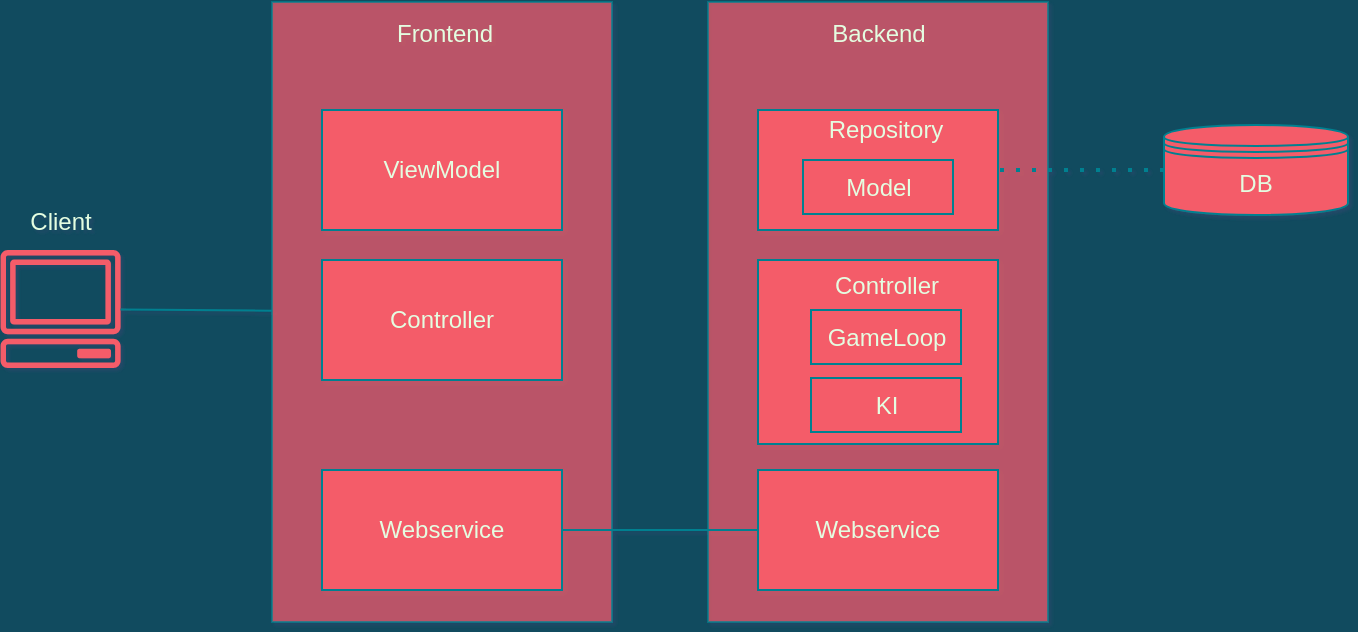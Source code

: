 <mxfile version="13.9.5" type="device"><diagram id="8uHJnK1MSOnIC7ZQc1sL" name="Seite-1"><mxGraphModel dx="1185" dy="718" grid="0" gridSize="10" guides="1" tooltips="1" connect="1" arrows="1" fold="1" page="0" pageScale="1" pageWidth="827" pageHeight="1169" background="#114B5F" math="0" shadow="1"><root><mxCell id="0"/><mxCell id="1" parent="0"/><mxCell id="QrREkoGJtcsZwcYfBn3u-2" value="" style="rounded=0;whiteSpace=wrap;html=1;fillColor=#F45B69;strokeColor=#028090;fontColor=#E4FDE1;opacity=70;" vertex="1" parent="1"><mxGeometry x="492" y="155" width="170" height="310" as="geometry"/></mxCell><mxCell id="QrREkoGJtcsZwcYfBn3u-1" value="" style="rounded=0;whiteSpace=wrap;html=1;fillColor=#F45B69;strokeColor=#028090;fontColor=#E4FDE1;" vertex="1" parent="1"><mxGeometry x="517" y="284" width="120" height="92" as="geometry"/></mxCell><mxCell id="QrREkoGJtcsZwcYfBn3u-3" value="" style="rounded=0;whiteSpace=wrap;html=1;fillColor=#F45B69;strokeColor=#028090;fontColor=#E4FDE1;" vertex="1" parent="1"><mxGeometry x="517" y="209" width="120" height="60" as="geometry"/></mxCell><mxCell id="QrREkoGJtcsZwcYfBn3u-4" value="Webservice" style="rounded=0;whiteSpace=wrap;html=1;fillColor=#F45B69;strokeColor=#028090;fontColor=#E4FDE1;" vertex="1" parent="1"><mxGeometry x="517" y="389" width="120" height="60" as="geometry"/></mxCell><mxCell id="QrREkoGJtcsZwcYfBn3u-6" value="Backend" style="text;html=1;align=center;verticalAlign=middle;resizable=0;points=[];autosize=1;fontColor=#E4FDE1;" vertex="1" parent="1"><mxGeometry x="548.5" y="162" width="57" height="18" as="geometry"/></mxCell><mxCell id="QrREkoGJtcsZwcYfBn3u-7" value="Model" style="rounded=0;whiteSpace=wrap;html=1;fillColor=#F45B69;strokeColor=#028090;fontColor=#E4FDE1;" vertex="1" parent="1"><mxGeometry x="539.5" y="234" width="75" height="27" as="geometry"/></mxCell><mxCell id="QrREkoGJtcsZwcYfBn3u-8" value="Repository" style="text;html=1;strokeColor=none;fillColor=none;align=center;verticalAlign=middle;whiteSpace=wrap;rounded=0;fontColor=#E4FDE1;" vertex="1" parent="1"><mxGeometry x="561" y="209" width="40" height="20" as="geometry"/></mxCell><mxCell id="QrREkoGJtcsZwcYfBn3u-9" value="Controller" style="text;html=1;align=center;verticalAlign=middle;resizable=0;points=[];autosize=1;fontColor=#E4FDE1;" vertex="1" parent="1"><mxGeometry x="550" y="288" width="62" height="18" as="geometry"/></mxCell><mxCell id="QrREkoGJtcsZwcYfBn3u-10" value="GameLoop" style="rounded=0;whiteSpace=wrap;html=1;fillColor=#F45B69;strokeColor=#028090;fontColor=#E4FDE1;" vertex="1" parent="1"><mxGeometry x="543.5" y="309" width="75" height="27" as="geometry"/></mxCell><mxCell id="QrREkoGJtcsZwcYfBn3u-11" value="KI" style="rounded=0;whiteSpace=wrap;html=1;fillColor=#F45B69;strokeColor=#028090;fontColor=#E4FDE1;" vertex="1" parent="1"><mxGeometry x="543.5" y="343" width="75" height="27" as="geometry"/></mxCell><mxCell id="QrREkoGJtcsZwcYfBn3u-12" value="" style="rounded=0;whiteSpace=wrap;html=1;fillColor=#F45B69;strokeColor=#028090;fontColor=#E4FDE1;opacity=70;" vertex="1" parent="1"><mxGeometry x="274" y="155" width="170" height="310" as="geometry"/></mxCell><mxCell id="QrREkoGJtcsZwcYfBn3u-13" value="Frontend" style="text;html=1;align=center;verticalAlign=middle;resizable=0;points=[];autosize=1;fontColor=#E4FDE1;" vertex="1" parent="1"><mxGeometry x="330.5" y="162" width="58" height="18" as="geometry"/></mxCell><mxCell id="QrREkoGJtcsZwcYfBn3u-14" value="Webservice" style="rounded=0;whiteSpace=wrap;html=1;fillColor=#F45B69;strokeColor=#028090;fontColor=#E4FDE1;" vertex="1" parent="1"><mxGeometry x="299" y="389" width="120" height="60" as="geometry"/></mxCell><mxCell id="QrREkoGJtcsZwcYfBn3u-15" value="Controller" style="rounded=0;whiteSpace=wrap;html=1;fillColor=#F45B69;strokeColor=#028090;fontColor=#E4FDE1;" vertex="1" parent="1"><mxGeometry x="299" y="284" width="120" height="60" as="geometry"/></mxCell><mxCell id="QrREkoGJtcsZwcYfBn3u-16" value="ViewModel" style="rounded=0;whiteSpace=wrap;html=1;fillColor=#F45B69;strokeColor=#028090;fontColor=#E4FDE1;" vertex="1" parent="1"><mxGeometry x="299" y="209" width="120" height="60" as="geometry"/></mxCell><mxCell id="QrREkoGJtcsZwcYfBn3u-17" value="DB" style="shape=datastore;whiteSpace=wrap;html=1;fillColor=#F45B69;strokeColor=#028090;fontColor=#E4FDE1;" vertex="1" parent="1"><mxGeometry x="720" y="216.5" width="92" height="45" as="geometry"/></mxCell><mxCell id="QrREkoGJtcsZwcYfBn3u-19" value="" style="outlineConnect=0;fontColor=#E4FDE1;fillColor=#F45B69;strokeColor=none;dashed=0;verticalLabelPosition=bottom;verticalAlign=top;align=center;html=1;fontSize=12;fontStyle=0;aspect=fixed;pointerEvents=1;shape=mxgraph.aws4.client;" vertex="1" parent="1"><mxGeometry x="138" y="279" width="60.55" height="59" as="geometry"/></mxCell><mxCell id="QrREkoGJtcsZwcYfBn3u-20" value="Client" style="text;html=1;align=center;verticalAlign=middle;resizable=0;points=[];autosize=1;fontColor=#E4FDE1;" vertex="1" parent="1"><mxGeometry x="147.78" y="256" width="41" height="18" as="geometry"/></mxCell><mxCell id="QrREkoGJtcsZwcYfBn3u-21" value="" style="endArrow=none;html=1;strokeColor=#028090;fontColor=#E4FDE1;labelBackgroundColor=#114B5F;" edge="1" parent="1" source="QrREkoGJtcsZwcYfBn3u-14" target="QrREkoGJtcsZwcYfBn3u-4"><mxGeometry width="50" height="50" relative="1" as="geometry"><mxPoint x="443" y="432" as="sourcePoint"/><mxPoint x="493" y="382" as="targetPoint"/></mxGeometry></mxCell><mxCell id="QrREkoGJtcsZwcYfBn3u-22" value="" style="endArrow=none;dashed=1;html=1;dashPattern=1 3;strokeWidth=2;strokeColor=#028090;fontColor=#E4FDE1;labelBackgroundColor=#114B5F;" edge="1" parent="1" source="QrREkoGJtcsZwcYfBn3u-17" target="QrREkoGJtcsZwcYfBn3u-3"><mxGeometry width="50" height="50" relative="1" as="geometry"><mxPoint x="443" y="432" as="sourcePoint"/><mxPoint x="493" y="382" as="targetPoint"/></mxGeometry></mxCell><mxCell id="QrREkoGJtcsZwcYfBn3u-23" value="" style="endArrow=none;html=1;strokeColor=#028090;fontColor=#E4FDE1;labelBackgroundColor=#114B5F;" edge="1" parent="1" source="QrREkoGJtcsZwcYfBn3u-19" target="QrREkoGJtcsZwcYfBn3u-12"><mxGeometry width="50" height="50" relative="1" as="geometry"><mxPoint x="429" y="429" as="sourcePoint"/><mxPoint x="527" y="429" as="targetPoint"/></mxGeometry></mxCell></root></mxGraphModel></diagram></mxfile>